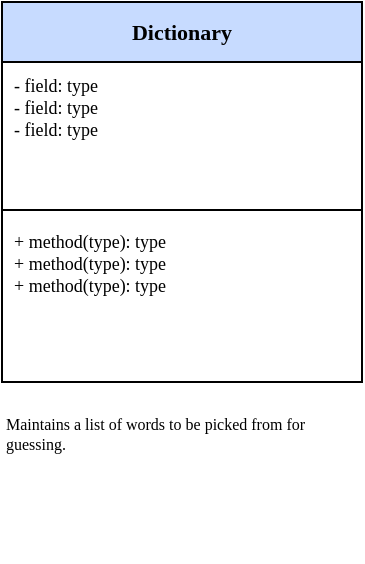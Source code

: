 <mxfile version="18.0.7" type="github">
  <diagram id="C5RBs43oDa-KdzZeNtuy" name="Page-1">
    <mxGraphModel dx="815" dy="479" grid="1" gridSize="10" guides="1" tooltips="1" connect="1" arrows="1" fold="1" page="1" pageScale="1" pageWidth="1100" pageHeight="850" math="0" shadow="0">
      <root>
        <mxCell id="WIyWlLk6GJQsqaUBKTNV-0" />
        <mxCell id="WIyWlLk6GJQsqaUBKTNV-1" parent="WIyWlLk6GJQsqaUBKTNV-0" />
        <mxCell id="ljWQs0ftOi78ZdAStHtR-5" value="" style="group" vertex="1" connectable="0" parent="WIyWlLk6GJQsqaUBKTNV-1">
          <mxGeometry x="40" y="40" width="180" height="280" as="geometry" />
        </mxCell>
        <mxCell id="ljWQs0ftOi78ZdAStHtR-0" value="Dictionary&lt;br&gt;" style="swimlane;fontStyle=1;align=center;verticalAlign=middle;childLayout=stackLayout;horizontal=1;startSize=30;horizontalStack=0;resizeParent=1;resizeParentMax=0;resizeLast=0;collapsible=1;marginBottom=0;labelBackgroundColor=none;fontSize=11;fontColor=#000000;fillColor=#C7DBFF;whiteSpace=wrap;spacing=6;html=1;textDirection=ltr;labelPosition=center;verticalLabelPosition=middle;fontFamily=Source Code Pro;fontSource=https%3A%2F%2Ffonts.googleapis.com%2Fcss%3Ffamily%3DSource%2BCode%2BPro;" vertex="1" parent="ljWQs0ftOi78ZdAStHtR-5">
          <mxGeometry width="180" height="190" as="geometry">
            <mxRectangle x="20" y="10" width="90" height="26" as="alternateBounds" />
          </mxGeometry>
        </mxCell>
        <mxCell id="ljWQs0ftOi78ZdAStHtR-1" value="&lt;div style=&quot;font-size: 9px;&quot;&gt;- field: type&lt;/div&gt;&lt;div style=&quot;font-size: 9px;&quot;&gt;- field: type&lt;/div&gt;&lt;div style=&quot;font-size: 9px;&quot;&gt;- field: type&lt;br style=&quot;font-size: 9px;&quot;&gt;&lt;/div&gt;" style="text;strokeColor=none;fillColor=none;align=left;verticalAlign=top;spacingLeft=4;spacingRight=4;overflow=hidden;rotatable=0;points=[[0,0.5],[1,0.5]];portConstraint=eastwest;labelBackgroundColor=none;fontSize=9;fontColor=#000000;whiteSpace=wrap;html=1;fontFamily=Source Code Pro;fontSource=https%3A%2F%2Ffonts.googleapis.com%2Fcss%3Ffamily%3DSource%2BCode%2BPro;" vertex="1" parent="ljWQs0ftOi78ZdAStHtR-0">
          <mxGeometry y="30" width="180" height="70" as="geometry" />
        </mxCell>
        <mxCell id="ljWQs0ftOi78ZdAStHtR-2" value="" style="line;strokeWidth=1;fillColor=none;align=left;verticalAlign=middle;spacingTop=-1;spacingLeft=3;spacingRight=3;rotatable=0;labelPosition=right;points=[];portConstraint=eastwest;labelBackgroundColor=none;fontSize=11;fontColor=#6666FF;" vertex="1" parent="ljWQs0ftOi78ZdAStHtR-0">
          <mxGeometry y="100" width="180" height="8" as="geometry" />
        </mxCell>
        <mxCell id="ljWQs0ftOi78ZdAStHtR-3" value="&lt;div style=&quot;font-size: 9px;&quot;&gt;+ method(type): type&lt;/div&gt;&lt;div style=&quot;font-size: 9px;&quot;&gt;+ method(type): type&lt;/div&gt;&lt;div style=&quot;font-size: 9px;&quot;&gt;+ method(type): type&lt;/div&gt;" style="text;strokeColor=none;fillColor=none;align=left;verticalAlign=top;spacingLeft=4;spacingRight=4;overflow=hidden;rotatable=0;points=[[0,0.5],[1,0.5]];portConstraint=eastwest;labelBackgroundColor=none;fontSize=9;fontColor=#000000;whiteSpace=wrap;html=1;fontFamily=Source Code Pro;fontSource=https%3A%2F%2Ffonts.googleapis.com%2Fcss%3Ffamily%3DSource%2BCode%2BPro;" vertex="1" parent="ljWQs0ftOi78ZdAStHtR-0">
          <mxGeometry y="108" width="180" height="82" as="geometry" />
        </mxCell>
        <mxCell id="ljWQs0ftOi78ZdAStHtR-4" value="&lt;div style=&quot;font-size: 8px;&quot;&gt;Maintains a list of words to be picked from for guessing.&lt;/div&gt;" style="text;html=1;strokeColor=none;fillColor=none;align=left;verticalAlign=top;rounded=0;labelBackgroundColor=none;fontSize=8;fontColor=#000000;whiteSpace=wrap;fontFamily=Source Code Pro;fontSource=https%3A%2F%2Ffonts.googleapis.com%2Fcss%3Ffamily%3DSource%2BCode%2BPro;" vertex="1" parent="ljWQs0ftOi78ZdAStHtR-5">
          <mxGeometry y="200" width="180" height="80" as="geometry" />
        </mxCell>
      </root>
    </mxGraphModel>
  </diagram>
</mxfile>
